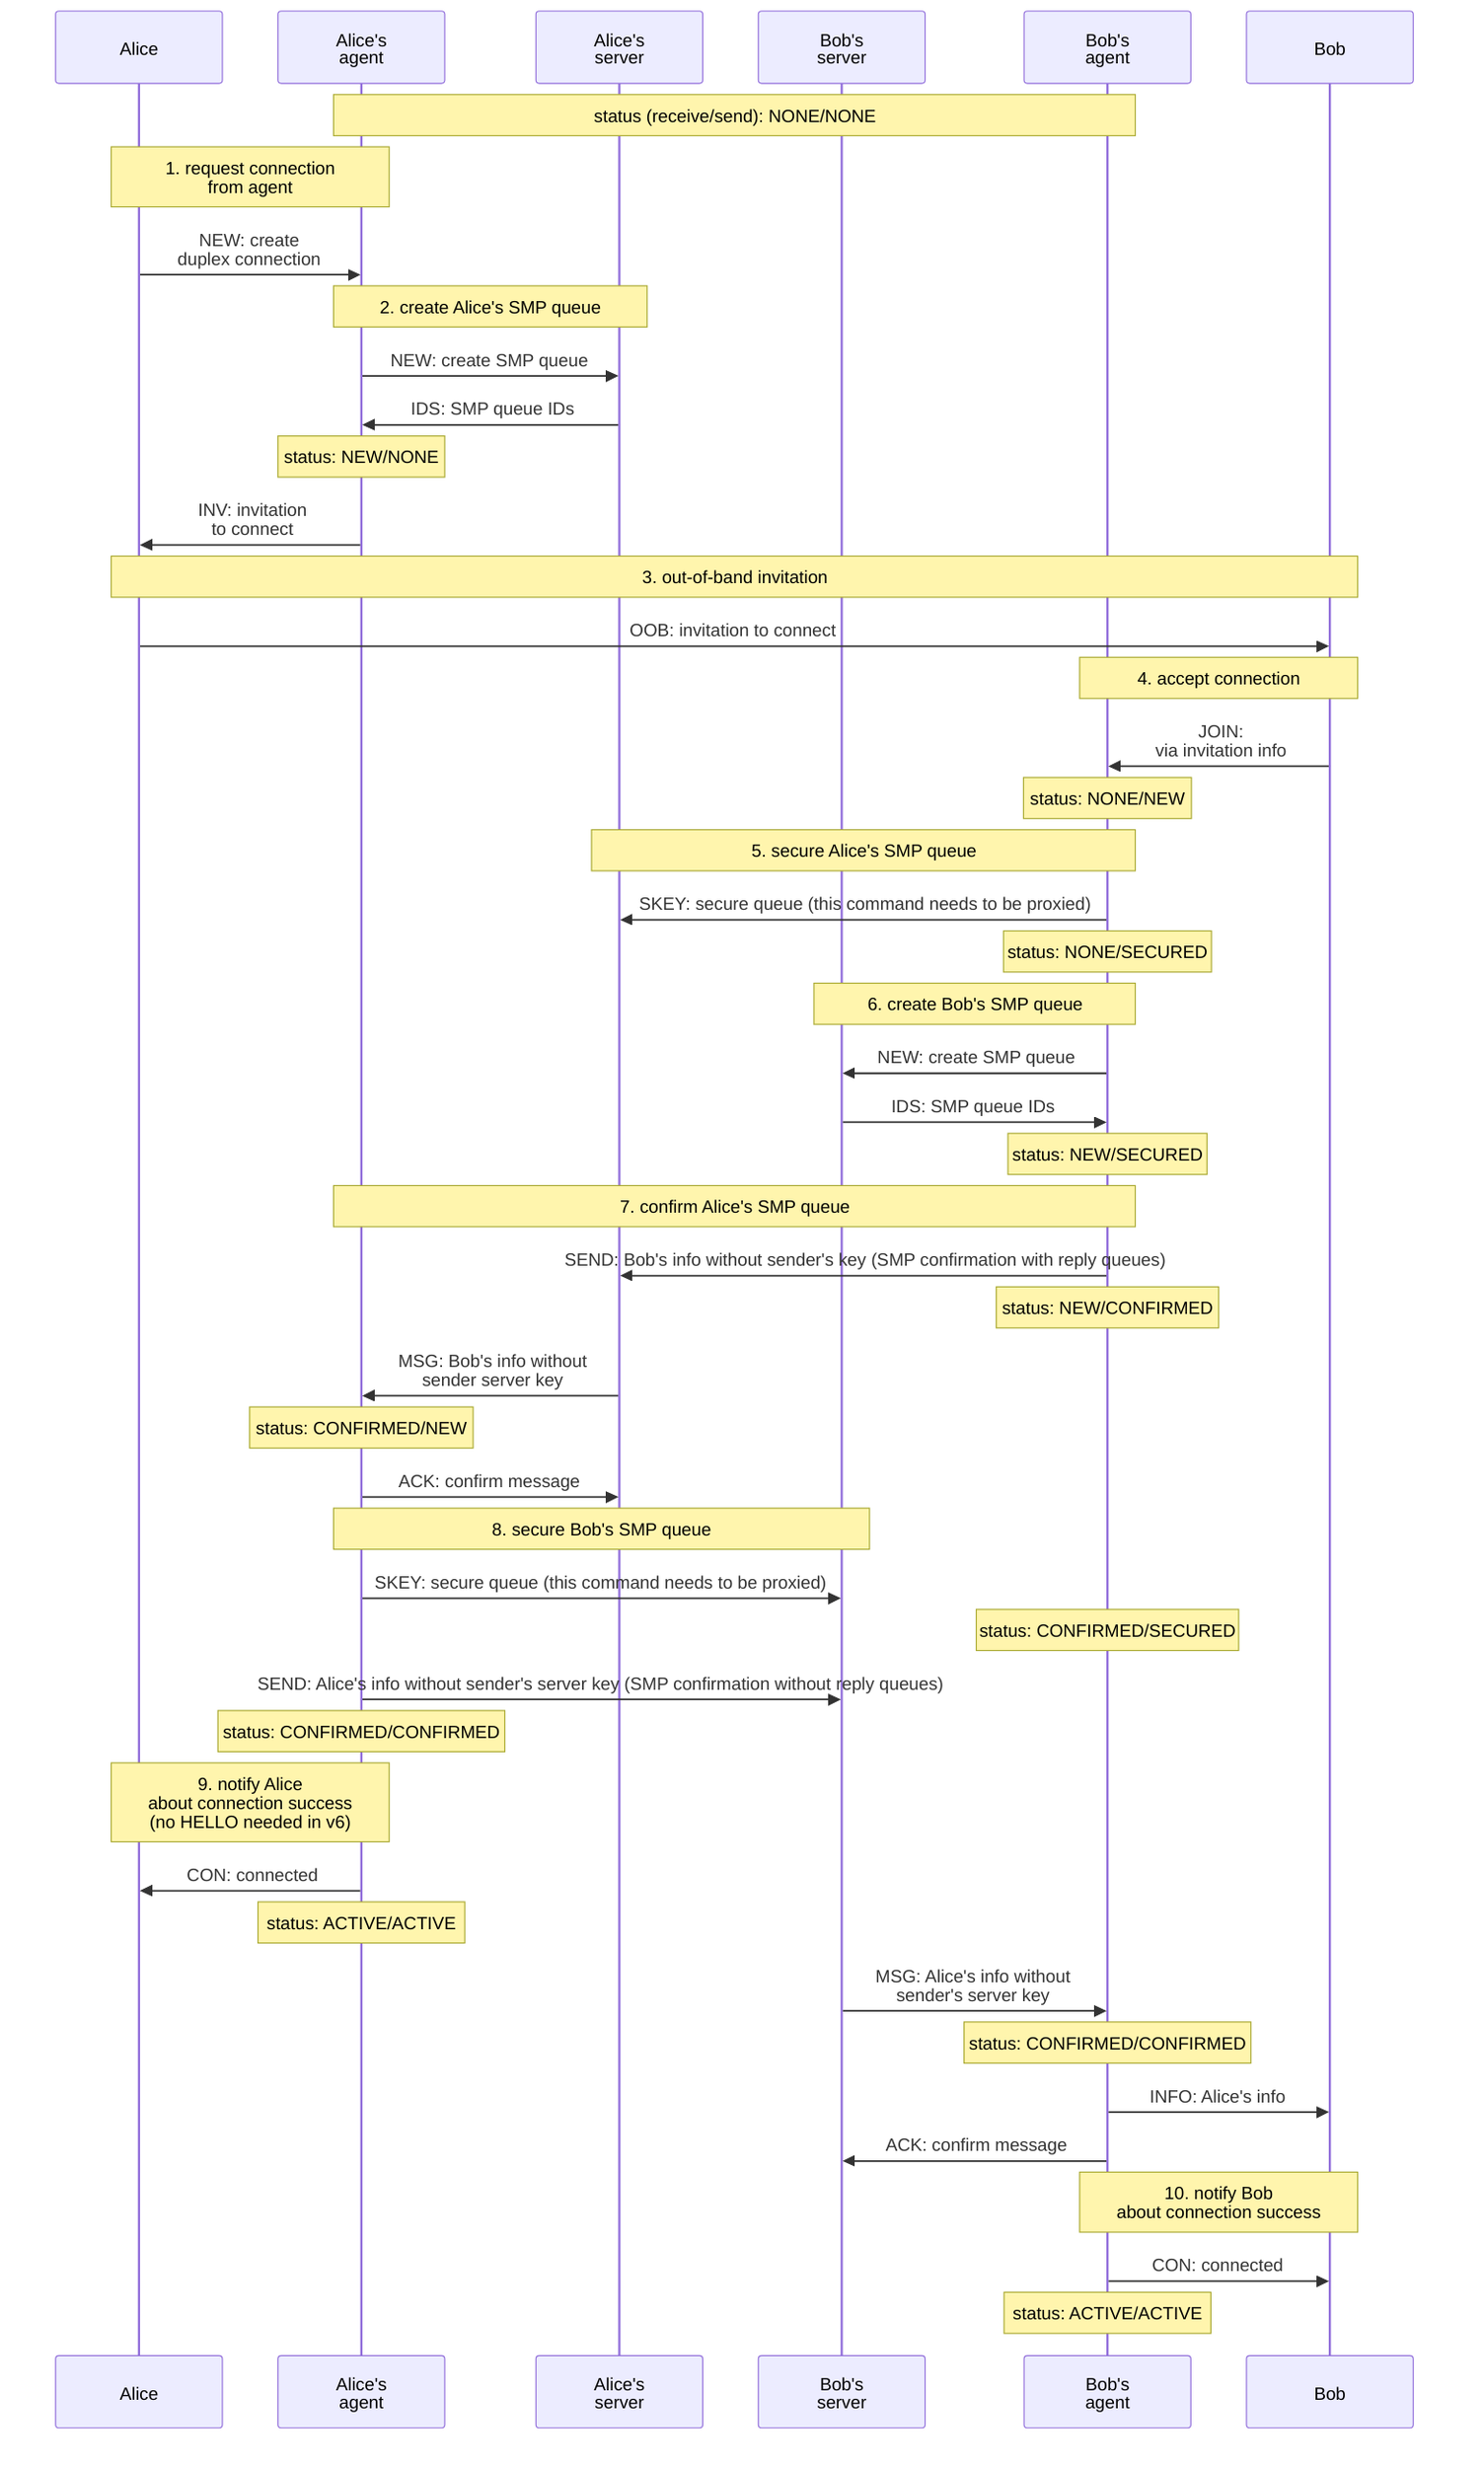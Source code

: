 sequenceDiagram
  participant A as Alice
  participant AA as Alice's<br>agent
  participant AS as Alice's<br>server
  participant BS as Bob's<br>server
  participant BA as Bob's<br>agent
  participant B as Bob

  note over AA, BA: status (receive/send): NONE/NONE

  note over A, AA: 1. request connection<br>from agent
  A ->> AA: NEW: create<br>duplex connection
 
  note over AA, AS: 2. create Alice's SMP queue
  AA ->> AS: NEW: create SMP queue
  AS ->> AA: IDS: SMP queue IDs
  note over AA: status: NEW/NONE

  AA ->> A: INV: invitation<br>to connect

  note over A, B: 3. out-of-band invitation
  A ->> B: OOB: invitation to connect

  note over BA, B: 4. accept connection
  B ->> BA: JOIN:<br>via invitation info
  note over BA: status: NONE/NEW

  note over BA, AS: 5. secure Alice's SMP queue
  BA ->> AS: SKEY: secure queue (this command needs to be proxied)
  note over BA: status: NONE/SECURED

  note over BA, BS: 6. create Bob's SMP queue
  BA ->> BS: NEW: create SMP queue
  BS ->> BA: IDS: SMP queue IDs
  note over BA: status: NEW/SECURED

  note over BA, AA: 7. confirm Alice's SMP queue
  BA ->> AS: SEND: Bob's info without sender's key (SMP confirmation with reply queues)
  note over BA: status: NEW/CONFIRMED

  AS ->> AA: MSG: Bob's info without<br>sender server key
  note over AA: status: CONFIRMED/NEW
  AA ->> AS: ACK: confirm message

  note over AA, BS: 8. secure Bob's SMP queue
  AA ->> BS: SKEY: secure queue (this command needs to be proxied)
  note over BA: status: CONFIRMED/SECURED

  AA ->> BS: SEND: Alice's info without sender's server key (SMP confirmation without reply queues)
  note over AA: status: CONFIRMED/CONFIRMED

  note over AA, A: 9. notify Alice<br>about connection success<br>(no HELLO needed in v6)
  AA ->> A: CON: connected
  note over AA: status: ACTIVE/ACTIVE

  BS ->> BA: MSG: Alice's info without<br>sender's server key
  note over BA: status: CONFIRMED/CONFIRMED
  BA ->> B: INFO: Alice's info
  BA ->> BS: ACK: confirm message

  note over BA, B: 10. notify Bob<br>about connection success
  BA ->> B: CON: connected
  note over BA: status: ACTIVE/ACTIVE